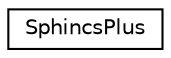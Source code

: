 digraph "Graphical Class Hierarchy"
{
 // LATEX_PDF_SIZE
  edge [fontname="Helvetica",fontsize="10",labelfontname="Helvetica",labelfontsize="10"];
  node [fontname="Helvetica",fontsize="10",shape=record];
  rankdir="LR";
  Node0 [label="SphincsPlus",height=0.2,width=0.4,color="black", fillcolor="white", style="filled",URL="$class_sphincs_plus.html",tooltip="An implementation of the SphincsPlus asymmetric signature scheme (SPHINCS+)"];
}
